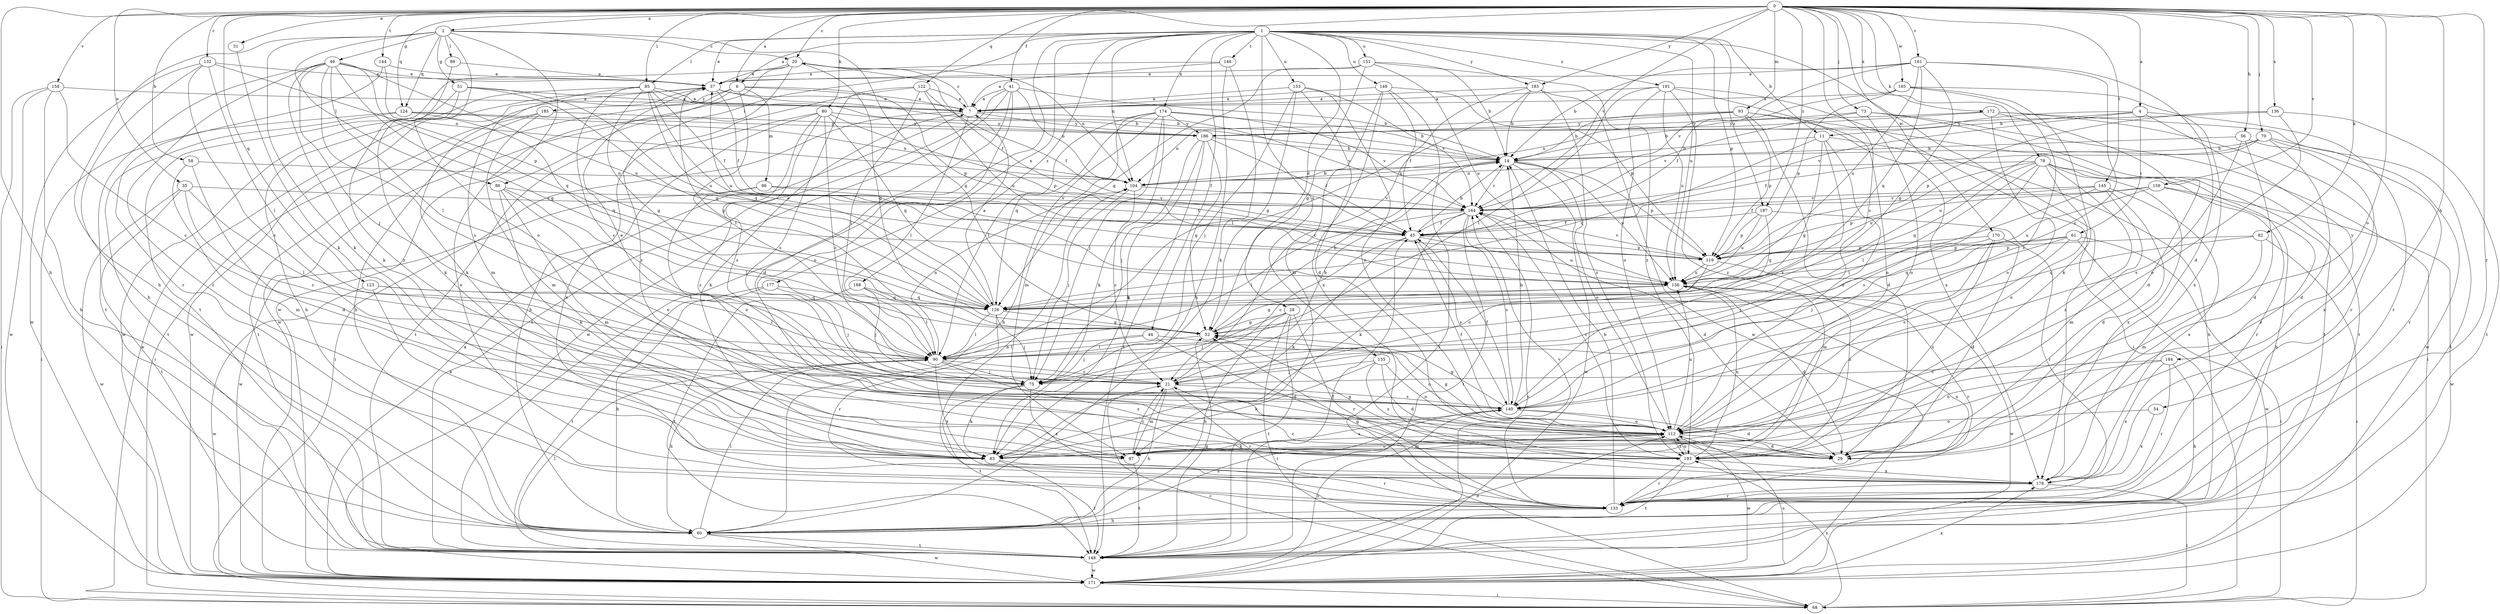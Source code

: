 strict digraph  {
0;
1;
2;
4;
6;
7;
11;
14;
20;
21;
28;
29;
31;
35;
37;
41;
44;
45;
46;
51;
52;
54;
56;
58;
60;
61;
68;
70;
73;
75;
78;
80;
82;
83;
85;
86;
89;
90;
93;
96;
97;
104;
112;
119;
122;
123;
124;
126;
132;
133;
136;
140;
144;
145;
146;
148;
149;
151;
153;
155;
156;
158;
159;
161;
164;
165;
170;
171;
172;
174;
177;
178;
183;
184;
185;
186;
187;
188;
191;
193;
0 -> 2  [label=a];
0 -> 4  [label=a];
0 -> 6  [label=a];
0 -> 20  [label=c];
0 -> 31  [label=e];
0 -> 35  [label=e];
0 -> 41  [label=f];
0 -> 54  [label=h];
0 -> 56  [label=h];
0 -> 58  [label=h];
0 -> 60  [label=h];
0 -> 70  [label=j];
0 -> 73  [label=j];
0 -> 78  [label=k];
0 -> 80  [label=k];
0 -> 82  [label=k];
0 -> 85  [label=l];
0 -> 93  [label=m];
0 -> 112  [label=o];
0 -> 122  [label=q];
0 -> 123  [label=q];
0 -> 124  [label=q];
0 -> 132  [label=r];
0 -> 133  [label=r];
0 -> 136  [label=s];
0 -> 140  [label=s];
0 -> 144  [label=t];
0 -> 145  [label=t];
0 -> 158  [label=v];
0 -> 159  [label=v];
0 -> 161  [label=v];
0 -> 164  [label=v];
0 -> 165  [label=w];
0 -> 170  [label=w];
0 -> 172  [label=x];
0 -> 183  [label=y];
0 -> 187  [label=z];
1 -> 6  [label=a];
1 -> 11  [label=b];
1 -> 28  [label=d];
1 -> 37  [label=e];
1 -> 44  [label=f];
1 -> 85  [label=l];
1 -> 86  [label=l];
1 -> 104  [label=n];
1 -> 119  [label=p];
1 -> 146  [label=t];
1 -> 148  [label=t];
1 -> 149  [label=u];
1 -> 151  [label=u];
1 -> 153  [label=u];
1 -> 155  [label=u];
1 -> 156  [label=u];
1 -> 174  [label=x];
1 -> 177  [label=x];
1 -> 178  [label=x];
1 -> 183  [label=y];
1 -> 187  [label=z];
1 -> 188  [label=z];
1 -> 191  [label=z];
2 -> 20  [label=c];
2 -> 46  [label=g];
2 -> 51  [label=g];
2 -> 52  [label=g];
2 -> 60  [label=h];
2 -> 83  [label=k];
2 -> 86  [label=l];
2 -> 89  [label=l];
2 -> 112  [label=o];
2 -> 124  [label=q];
2 -> 171  [label=w];
4 -> 11  [label=b];
4 -> 14  [label=b];
4 -> 61  [label=i];
4 -> 133  [label=r];
4 -> 164  [label=v];
4 -> 184  [label=y];
6 -> 7  [label=a];
6 -> 60  [label=h];
6 -> 90  [label=l];
6 -> 96  [label=m];
6 -> 119  [label=p];
6 -> 178  [label=x];
6 -> 185  [label=y];
7 -> 20  [label=c];
7 -> 68  [label=i];
7 -> 83  [label=k];
7 -> 90  [label=l];
7 -> 164  [label=v];
7 -> 186  [label=y];
11 -> 14  [label=b];
11 -> 52  [label=g];
11 -> 60  [label=h];
11 -> 112  [label=o];
11 -> 126  [label=q];
11 -> 140  [label=s];
14 -> 104  [label=n];
14 -> 112  [label=o];
14 -> 119  [label=p];
14 -> 156  [label=u];
14 -> 164  [label=v];
14 -> 171  [label=w];
20 -> 37  [label=e];
20 -> 45  [label=f];
20 -> 52  [label=g];
20 -> 104  [label=n];
20 -> 148  [label=t];
20 -> 171  [label=w];
20 -> 193  [label=z];
21 -> 14  [label=b];
21 -> 60  [label=h];
21 -> 97  [label=m];
21 -> 133  [label=r];
21 -> 140  [label=s];
28 -> 52  [label=g];
28 -> 60  [label=h];
28 -> 68  [label=i];
28 -> 75  [label=j];
28 -> 133  [label=r];
28 -> 148  [label=t];
31 -> 83  [label=k];
35 -> 21  [label=c];
35 -> 90  [label=l];
35 -> 148  [label=t];
35 -> 164  [label=v];
35 -> 171  [label=w];
37 -> 7  [label=a];
37 -> 14  [label=b];
37 -> 45  [label=f];
37 -> 52  [label=g];
37 -> 83  [label=k];
37 -> 171  [label=w];
41 -> 7  [label=a];
41 -> 14  [label=b];
41 -> 29  [label=d];
41 -> 104  [label=n];
41 -> 112  [label=o];
41 -> 148  [label=t];
41 -> 171  [label=w];
44 -> 29  [label=d];
44 -> 75  [label=j];
44 -> 90  [label=l];
44 -> 112  [label=o];
45 -> 14  [label=b];
45 -> 21  [label=c];
45 -> 83  [label=k];
45 -> 119  [label=p];
45 -> 140  [label=s];
45 -> 156  [label=u];
46 -> 37  [label=e];
46 -> 52  [label=g];
46 -> 75  [label=j];
46 -> 83  [label=k];
46 -> 90  [label=l];
46 -> 126  [label=q];
46 -> 133  [label=r];
46 -> 140  [label=s];
46 -> 148  [label=t];
46 -> 156  [label=u];
51 -> 7  [label=a];
51 -> 83  [label=k];
51 -> 126  [label=q];
51 -> 156  [label=u];
51 -> 171  [label=w];
52 -> 14  [label=b];
52 -> 90  [label=l];
54 -> 112  [label=o];
54 -> 178  [label=x];
56 -> 14  [label=b];
56 -> 29  [label=d];
56 -> 140  [label=s];
56 -> 178  [label=x];
58 -> 29  [label=d];
58 -> 97  [label=m];
58 -> 104  [label=n];
60 -> 90  [label=l];
60 -> 140  [label=s];
60 -> 148  [label=t];
60 -> 171  [label=w];
61 -> 68  [label=i];
61 -> 75  [label=j];
61 -> 119  [label=p];
61 -> 126  [label=q];
61 -> 140  [label=s];
61 -> 171  [label=w];
68 -> 21  [label=c];
68 -> 37  [label=e];
68 -> 193  [label=z];
70 -> 14  [label=b];
70 -> 29  [label=d];
70 -> 45  [label=f];
70 -> 133  [label=r];
70 -> 148  [label=t];
70 -> 156  [label=u];
73 -> 68  [label=i];
73 -> 112  [label=o];
73 -> 148  [label=t];
73 -> 164  [label=v];
73 -> 186  [label=y];
75 -> 37  [label=e];
75 -> 83  [label=k];
75 -> 148  [label=t];
75 -> 178  [label=x];
78 -> 60  [label=h];
78 -> 90  [label=l];
78 -> 104  [label=n];
78 -> 112  [label=o];
78 -> 126  [label=q];
78 -> 133  [label=r];
78 -> 140  [label=s];
78 -> 156  [label=u];
78 -> 178  [label=x];
78 -> 193  [label=z];
80 -> 21  [label=c];
80 -> 119  [label=p];
80 -> 126  [label=q];
80 -> 140  [label=s];
80 -> 148  [label=t];
80 -> 178  [label=x];
80 -> 186  [label=y];
80 -> 193  [label=z];
82 -> 68  [label=i];
82 -> 97  [label=m];
82 -> 119  [label=p];
82 -> 126  [label=q];
83 -> 112  [label=o];
83 -> 133  [label=r];
83 -> 140  [label=s];
83 -> 148  [label=t];
85 -> 7  [label=a];
85 -> 14  [label=b];
85 -> 21  [label=c];
85 -> 45  [label=f];
85 -> 52  [label=g];
85 -> 60  [label=h];
85 -> 97  [label=m];
85 -> 126  [label=q];
85 -> 156  [label=u];
86 -> 83  [label=k];
86 -> 90  [label=l];
86 -> 97  [label=m];
86 -> 112  [label=o];
86 -> 164  [label=v];
89 -> 37  [label=e];
89 -> 193  [label=z];
90 -> 21  [label=c];
90 -> 60  [label=h];
90 -> 75  [label=j];
90 -> 104  [label=n];
90 -> 178  [label=x];
90 -> 193  [label=z];
93 -> 14  [label=b];
93 -> 29  [label=d];
93 -> 104  [label=n];
93 -> 112  [label=o];
93 -> 119  [label=p];
93 -> 148  [label=t];
93 -> 186  [label=y];
96 -> 45  [label=f];
96 -> 112  [label=o];
96 -> 164  [label=v];
96 -> 171  [label=w];
97 -> 21  [label=c];
97 -> 148  [label=t];
104 -> 14  [label=b];
104 -> 21  [label=c];
104 -> 75  [label=j];
104 -> 164  [label=v];
112 -> 29  [label=d];
112 -> 45  [label=f];
112 -> 52  [label=g];
112 -> 83  [label=k];
112 -> 97  [label=m];
112 -> 156  [label=u];
112 -> 171  [label=w];
112 -> 193  [label=z];
119 -> 21  [label=c];
119 -> 156  [label=u];
119 -> 164  [label=v];
119 -> 193  [label=z];
122 -> 7  [label=a];
122 -> 45  [label=f];
122 -> 60  [label=h];
122 -> 90  [label=l];
122 -> 140  [label=s];
122 -> 156  [label=u];
123 -> 83  [label=k];
123 -> 90  [label=l];
123 -> 126  [label=q];
123 -> 171  [label=w];
124 -> 68  [label=i];
124 -> 104  [label=n];
124 -> 126  [label=q];
124 -> 148  [label=t];
124 -> 186  [label=y];
126 -> 7  [label=a];
126 -> 37  [label=e];
126 -> 52  [label=g];
126 -> 75  [label=j];
126 -> 90  [label=l];
126 -> 133  [label=r];
132 -> 37  [label=e];
132 -> 60  [label=h];
132 -> 90  [label=l];
132 -> 119  [label=p];
132 -> 140  [label=s];
132 -> 171  [label=w];
133 -> 14  [label=b];
133 -> 52  [label=g];
133 -> 60  [label=h];
133 -> 104  [label=n];
133 -> 156  [label=u];
133 -> 164  [label=v];
136 -> 112  [label=o];
136 -> 119  [label=p];
136 -> 148  [label=t];
136 -> 186  [label=y];
140 -> 14  [label=b];
140 -> 29  [label=d];
140 -> 45  [label=f];
140 -> 52  [label=g];
140 -> 112  [label=o];
144 -> 37  [label=e];
144 -> 104  [label=n];
144 -> 133  [label=r];
145 -> 29  [label=d];
145 -> 45  [label=f];
145 -> 90  [label=l];
145 -> 97  [label=m];
145 -> 164  [label=v];
145 -> 178  [label=x];
146 -> 7  [label=a];
146 -> 37  [label=e];
146 -> 60  [label=h];
146 -> 83  [label=k];
148 -> 45  [label=f];
148 -> 52  [label=g];
148 -> 90  [label=l];
148 -> 112  [label=o];
148 -> 171  [label=w];
149 -> 7  [label=a];
149 -> 45  [label=f];
149 -> 68  [label=i];
149 -> 97  [label=m];
149 -> 119  [label=p];
149 -> 178  [label=x];
151 -> 14  [label=b];
151 -> 37  [label=e];
151 -> 52  [label=g];
151 -> 126  [label=q];
151 -> 156  [label=u];
151 -> 193  [label=z];
153 -> 7  [label=a];
153 -> 29  [label=d];
153 -> 52  [label=g];
153 -> 75  [label=j];
153 -> 112  [label=o];
153 -> 164  [label=v];
155 -> 29  [label=d];
155 -> 75  [label=j];
155 -> 83  [label=k];
155 -> 112  [label=o];
155 -> 193  [label=z];
156 -> 29  [label=d];
156 -> 52  [label=g];
156 -> 126  [label=q];
156 -> 133  [label=r];
156 -> 171  [label=w];
158 -> 7  [label=a];
158 -> 21  [label=c];
158 -> 60  [label=h];
158 -> 68  [label=i];
158 -> 171  [label=w];
159 -> 119  [label=p];
159 -> 156  [label=u];
159 -> 164  [label=v];
159 -> 171  [label=w];
159 -> 193  [label=z];
161 -> 14  [label=b];
161 -> 21  [label=c];
161 -> 29  [label=d];
161 -> 37  [label=e];
161 -> 52  [label=g];
161 -> 126  [label=q];
161 -> 156  [label=u];
161 -> 164  [label=v];
164 -> 29  [label=d];
164 -> 45  [label=f];
164 -> 83  [label=k];
164 -> 90  [label=l];
164 -> 140  [label=s];
164 -> 148  [label=t];
165 -> 7  [label=a];
165 -> 45  [label=f];
165 -> 83  [label=k];
165 -> 119  [label=p];
165 -> 140  [label=s];
165 -> 178  [label=x];
170 -> 29  [label=d];
170 -> 75  [label=j];
170 -> 97  [label=m];
170 -> 119  [label=p];
170 -> 193  [label=z];
171 -> 7  [label=a];
171 -> 68  [label=i];
171 -> 112  [label=o];
171 -> 140  [label=s];
171 -> 164  [label=v];
171 -> 178  [label=x];
172 -> 29  [label=d];
172 -> 104  [label=n];
172 -> 112  [label=o];
172 -> 133  [label=r];
172 -> 171  [label=w];
172 -> 186  [label=y];
174 -> 14  [label=b];
174 -> 60  [label=h];
174 -> 75  [label=j];
174 -> 83  [label=k];
174 -> 90  [label=l];
174 -> 97  [label=m];
174 -> 126  [label=q];
174 -> 164  [label=v];
174 -> 186  [label=y];
177 -> 60  [label=h];
177 -> 75  [label=j];
177 -> 126  [label=q];
177 -> 148  [label=t];
178 -> 21  [label=c];
178 -> 68  [label=i];
178 -> 133  [label=r];
183 -> 7  [label=a];
183 -> 14  [label=b];
183 -> 21  [label=c];
183 -> 90  [label=l];
183 -> 171  [label=w];
183 -> 193  [label=z];
184 -> 21  [label=c];
184 -> 60  [label=h];
184 -> 112  [label=o];
184 -> 133  [label=r];
184 -> 178  [label=x];
185 -> 68  [label=i];
185 -> 97  [label=m];
185 -> 148  [label=t];
185 -> 186  [label=y];
186 -> 14  [label=b];
186 -> 45  [label=f];
186 -> 52  [label=g];
186 -> 75  [label=j];
186 -> 83  [label=k];
186 -> 148  [label=t];
187 -> 45  [label=f];
187 -> 119  [label=p];
187 -> 126  [label=q];
187 -> 133  [label=r];
187 -> 156  [label=u];
188 -> 75  [label=j];
188 -> 90  [label=l];
188 -> 126  [label=q];
188 -> 148  [label=t];
191 -> 7  [label=a];
191 -> 68  [label=i];
191 -> 90  [label=l];
191 -> 112  [label=o];
191 -> 156  [label=u];
191 -> 178  [label=x];
191 -> 193  [label=z];
193 -> 52  [label=g];
193 -> 112  [label=o];
193 -> 133  [label=r];
193 -> 148  [label=t];
193 -> 156  [label=u];
193 -> 164  [label=v];
193 -> 178  [label=x];
}
